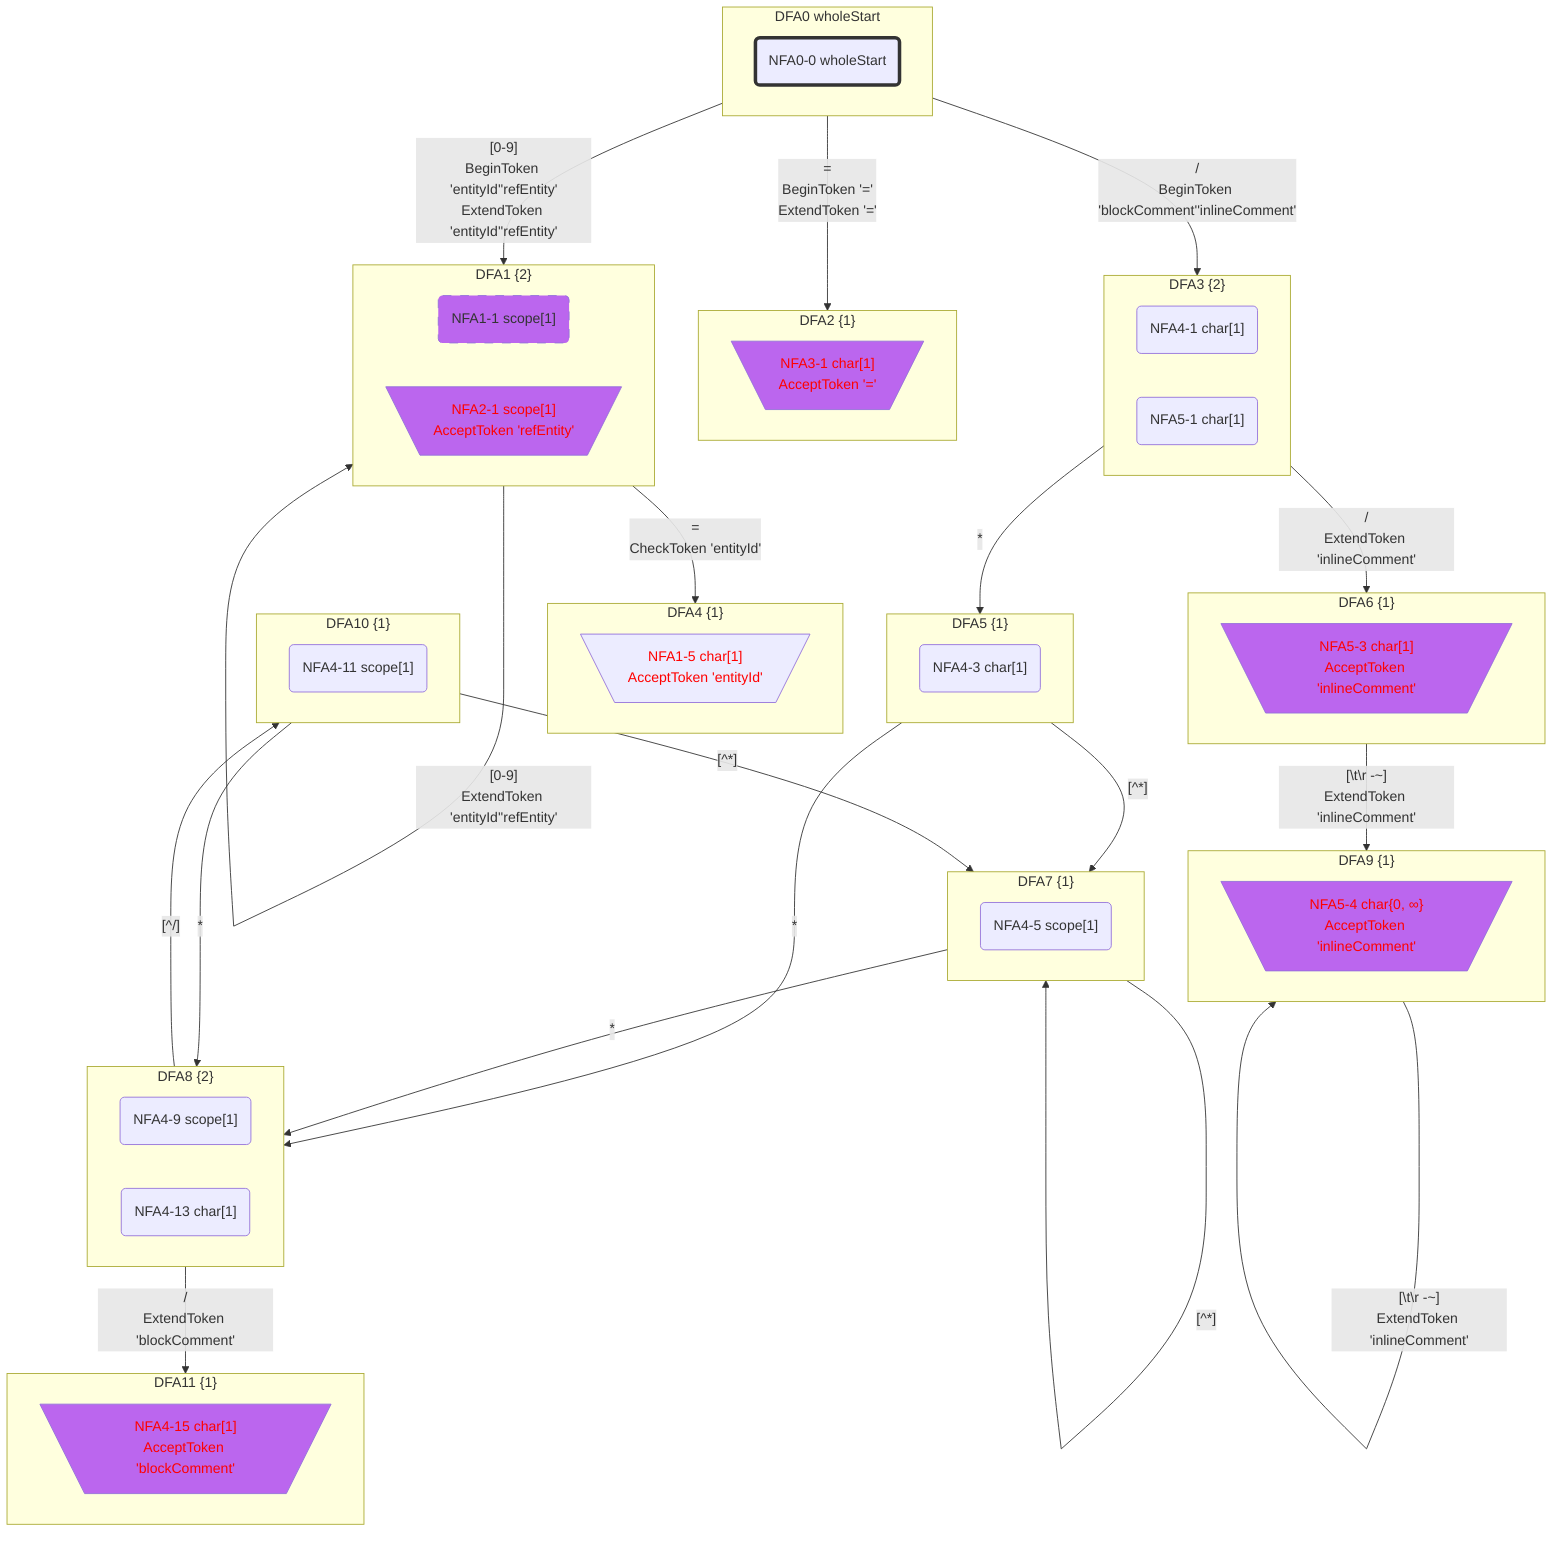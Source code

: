 flowchart
classDef c0001 color:#FF0000;
classDef c0010 stroke-dasharray: 10 10;
classDef c0011 stroke-dasharray: 10 10,color:#FF0000;
classDef c0100 fill:#BB66EE;
classDef c0101 fill:#BB66EE,color:#FF0000;
classDef c0110 fill:#BB66EE,stroke-dasharray: 10 10;
classDef c0111 fill:#BB66EE,stroke-dasharray: 10 10,color:#FF0000;
classDef c1000 stroke:#333,stroke-width:4px;
classDef c1001 stroke:#333,stroke-width:4px,color:#FF0000;
classDef c1010 stroke:#333,stroke-width:4px,stroke-dasharray: 10 10;
classDef c1011 stroke:#333,stroke-width:4px,stroke-dasharray: 10 10,color:#FF0000;
classDef c1100 stroke:#333,stroke-width:4px,fill:#BB66EE;
classDef c1101 stroke:#333,stroke-width:4px,fill:#BB66EE,color:#FF0000;
classDef c1110 stroke:#333,stroke-width:4px,fill:#BB66EE,stroke-dasharray: 10 10;
classDef c1111 stroke:#333,stroke-width:4px,fill:#BB66EE,stroke-dasharray: 10 10,color:#FF0000;
subgraph DFA0_1257045888["DFA0 wholeStart"]
NFA0_0_44657822_0("NFA0-0 wholeStart")
class NFA0_0_44657822_0 c1000;
end
class DFA0_1257045888 c1000;
subgraph DFA1_1892905281["DFA1 {2}"]
NFA1_1_66376082_1("NFA1-1 scope[1]")
class NFA1_1_66376082_1 c0110;
NFA2_1_60513834_2[\"NFA2-1 scope[1]
AcceptToken 'refEntity'"/]
class NFA2_1_60513834_2 c0101;
end
class DFA1_1892905281 c0111;
subgraph DFA2_-1400778774["DFA2 {1}"]
NFA3_1_7753598_3[\"NFA3-1 char[1]
AcceptToken '='"/]
class NFA3_1_7753598_3 c0101;
end
class DFA2_-1400778774 c0101;
subgraph DFA3_1164797663["DFA3 {2}"]
NFA4_1_2673518_4("NFA4-1 char[1]")
NFA5_1_24061669_5("NFA5-1 char[1]")
end
subgraph DFA4_-561999181["DFA4 {1}"]
NFA1_5_15228435_6[\"NFA1-5 char[1]
AcceptToken 'entityId'"/]
class NFA1_5_15228435_6 c0001;
end
class DFA4_-561999181 c0001;
subgraph DFA5_1214651240["DFA5 {1}"]
NFA4_3_25543745_7("NFA4-3 char[1]")
end
subgraph DFA6_14562357["DFA6 {1}"]
NFA5_3_2838193_8[\"NFA5-3 char[1]
AcceptToken 'inlineComment'"/]
class NFA5_3_2838193_8 c0101;
end
class DFA6_14562357 c0101;
subgraph DFA7_392280436["DFA7 {1}"]
NFA4_5_55777439_9("NFA4-5 scope[1]")
end
subgraph DFA8_1257315080["DFA8 {2}"]
NFA4_9_28567114_10("NFA4-9 scope[1]")
NFA4_13_32234903_11("NFA4-13 char[1]")
end
subgraph DFA9_-1363874881["DFA9 {1}"]
NFA5_4_21678677_12[\"NFA5-4 char{0, ∞}
AcceptToken 'inlineComment'"/]
class NFA5_4_21678677_12 c0101;
end
class DFA9_-1363874881 c0101;
subgraph DFA10_-721149647["DFA10 {1}"]
NFA4_11_11142412_13("NFA4-11 scope[1]")
end
subgraph DFA11_1533316750["DFA11 {1}"]
NFA4_15_60890369_14[\"NFA4-15 char[1]
AcceptToken 'blockComment'"/]
class NFA4_15_60890369_14 c0101;
end
class DFA11_1533316750 c0101;
DFA0_1257045888 -->|"[0-9]
BeginToken 'entityId''refEntity'
ExtendToken 'entityId''refEntity'"|DFA1_1892905281
DFA0_1257045888 -->|"=
BeginToken '='
ExtendToken '='"|DFA2_-1400778774
DFA0_1257045888 -->|"/
BeginToken 'blockComment''inlineComment'"|DFA3_1164797663
DFA1_1892905281 -->|"[0-9]
ExtendToken 'entityId''refEntity'"|DFA1_1892905281
DFA1_1892905281 -->|"=
CheckToken 'entityId'"|DFA4_-561999181
DFA3_1164797663 -->|"*"|DFA5_1214651240
DFA3_1164797663 -->|"/
ExtendToken 'inlineComment'"|DFA6_14562357
DFA5_1214651240 -->|"[^*]"|DFA7_392280436
DFA5_1214651240 -->|"*"|DFA8_1257315080
DFA6_14562357 -->|"[#92;t#92;r#32;-~]
ExtendToken 'inlineComment'"|DFA9_-1363874881
DFA7_392280436 -->|"[^*]"|DFA7_392280436
DFA7_392280436 -->|"*"|DFA8_1257315080
DFA8_1257315080 -->|"[^/]"|DFA10_-721149647
DFA8_1257315080 -->|"/
ExtendToken 'blockComment'"|DFA11_1533316750
DFA9_-1363874881 -->|"[#92;t#92;r#32;-~]
ExtendToken 'inlineComment'"|DFA9_-1363874881
DFA10_-721149647 -->|"[^*]"|DFA7_392280436
DFA10_-721149647 -->|"*"|DFA8_1257315080